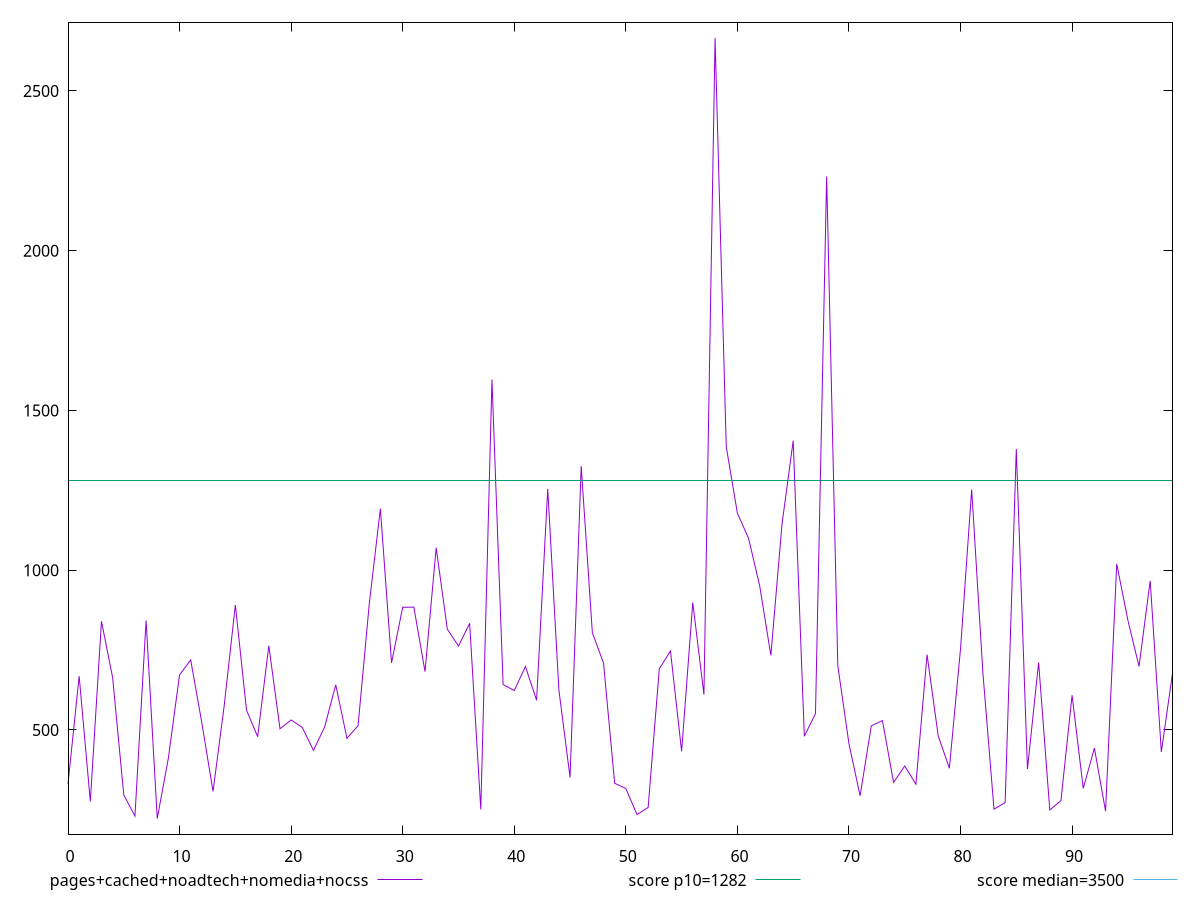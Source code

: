 reset

$pagesCachedNoadtechNomediaNocss <<EOF
0 331.028
1 668.116
2 275.87200000000007
3 839.804
4 663.7120000000001
5 296.46399999999994
6 230.27599999999998
7 842.348
8 222.54
9 412.4079999999999
10 672.356
11 718.808
12 521.212
13 307.35599999999994
14 575.5319999999999
15 890.98
16 561.8199999999999
17 478.5000000000001
18 763.3560000000003
19 503.56000000000006
20 531.152
21 507.65200000000004
22 435.81999999999994
23 508.656
24 640.8880000000001
25 473.84000000000003
26 512.932
27 893.1880000000001
28 1192.604
29 709.8400000000001
30 883.8119999999999
31 884.2840000000002
32 682.488
33 1070.12
34 815.4159999999999
35 762.4639999999999
36 833.508
37 250.932
38 1596.5840000000003
39 641.9480000000001
40 623.2359999999999
41 698.468
42 592.6600000000001
43 1254.1240000000003
44 625.28
45 351.048
46 1325.312
47 803.9360000000001
48 709.0840000000001
49 332.79200000000003
50 316.528
51 234.83200000000002
52 257.2439999999999
53 690.936
54 747.1320000000002
55 433.0160000000001
56 898.5759999999999
57 610.5759999999999
58 2666.0839999999994
59 1386.752
60 1178.224
61 1099.98
62 950.604
63 733.1040000000002
64 1144.2920000000004
65 1405.1
66 480.05600000000015
67 550.892
68 2232.424
69 700.6600000000001
70 456.70400000000006
71 293.688
72 512.5360000000001
73 529.224
74 335.624
75 386.88400000000007
76 329.828
77 735.5600000000002
78 481.4600000000001
79 379.908
80 753.3560000000002
81 1252.1599999999999
82 680.892
83 251.66800000000006
84 272.56000000000006
85 1379.1280000000002
86 377.564
87 711.04
88 249.26
89 278.48800000000006
90 608.332
91 316.7679999999999
92 443.196
93 245.508
94 1019.7840000000001
95 843.4000000000001
96 698.716
97 966.7159999999998
98 431.024
99 676.7280000000001
EOF

set key outside below
set xrange [0:99]
set yrange [173.66912:2714.9548799999993]
set trange [173.66912:2714.9548799999993]
set terminal svg size 640, 500 enhanced background rgb 'white'
set output "report_00013_2021-02-09T12-04-24.940Z/bootup-time/comparison/line/4_vs_5.svg"

plot $pagesCachedNoadtechNomediaNocss title "pages+cached+noadtech+nomedia+nocss" with line, \
     1282 title "score p10=1282", \
     3500 title "score median=3500"

reset
